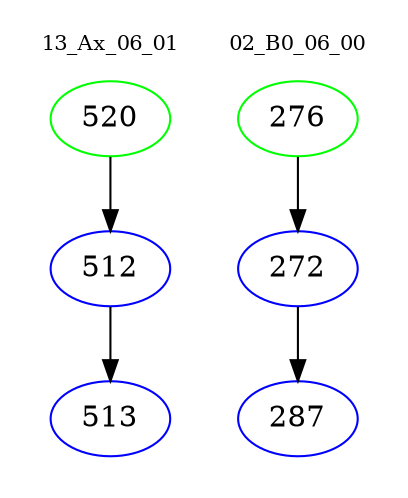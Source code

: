 digraph{
subgraph cluster_0 {
color = white
label = "13_Ax_06_01";
fontsize=10;
T0_520 [label="520", color="green"]
T0_520 -> T0_512 [color="black"]
T0_512 [label="512", color="blue"]
T0_512 -> T0_513 [color="black"]
T0_513 [label="513", color="blue"]
}
subgraph cluster_1 {
color = white
label = "02_B0_06_00";
fontsize=10;
T1_276 [label="276", color="green"]
T1_276 -> T1_272 [color="black"]
T1_272 [label="272", color="blue"]
T1_272 -> T1_287 [color="black"]
T1_287 [label="287", color="blue"]
}
}
